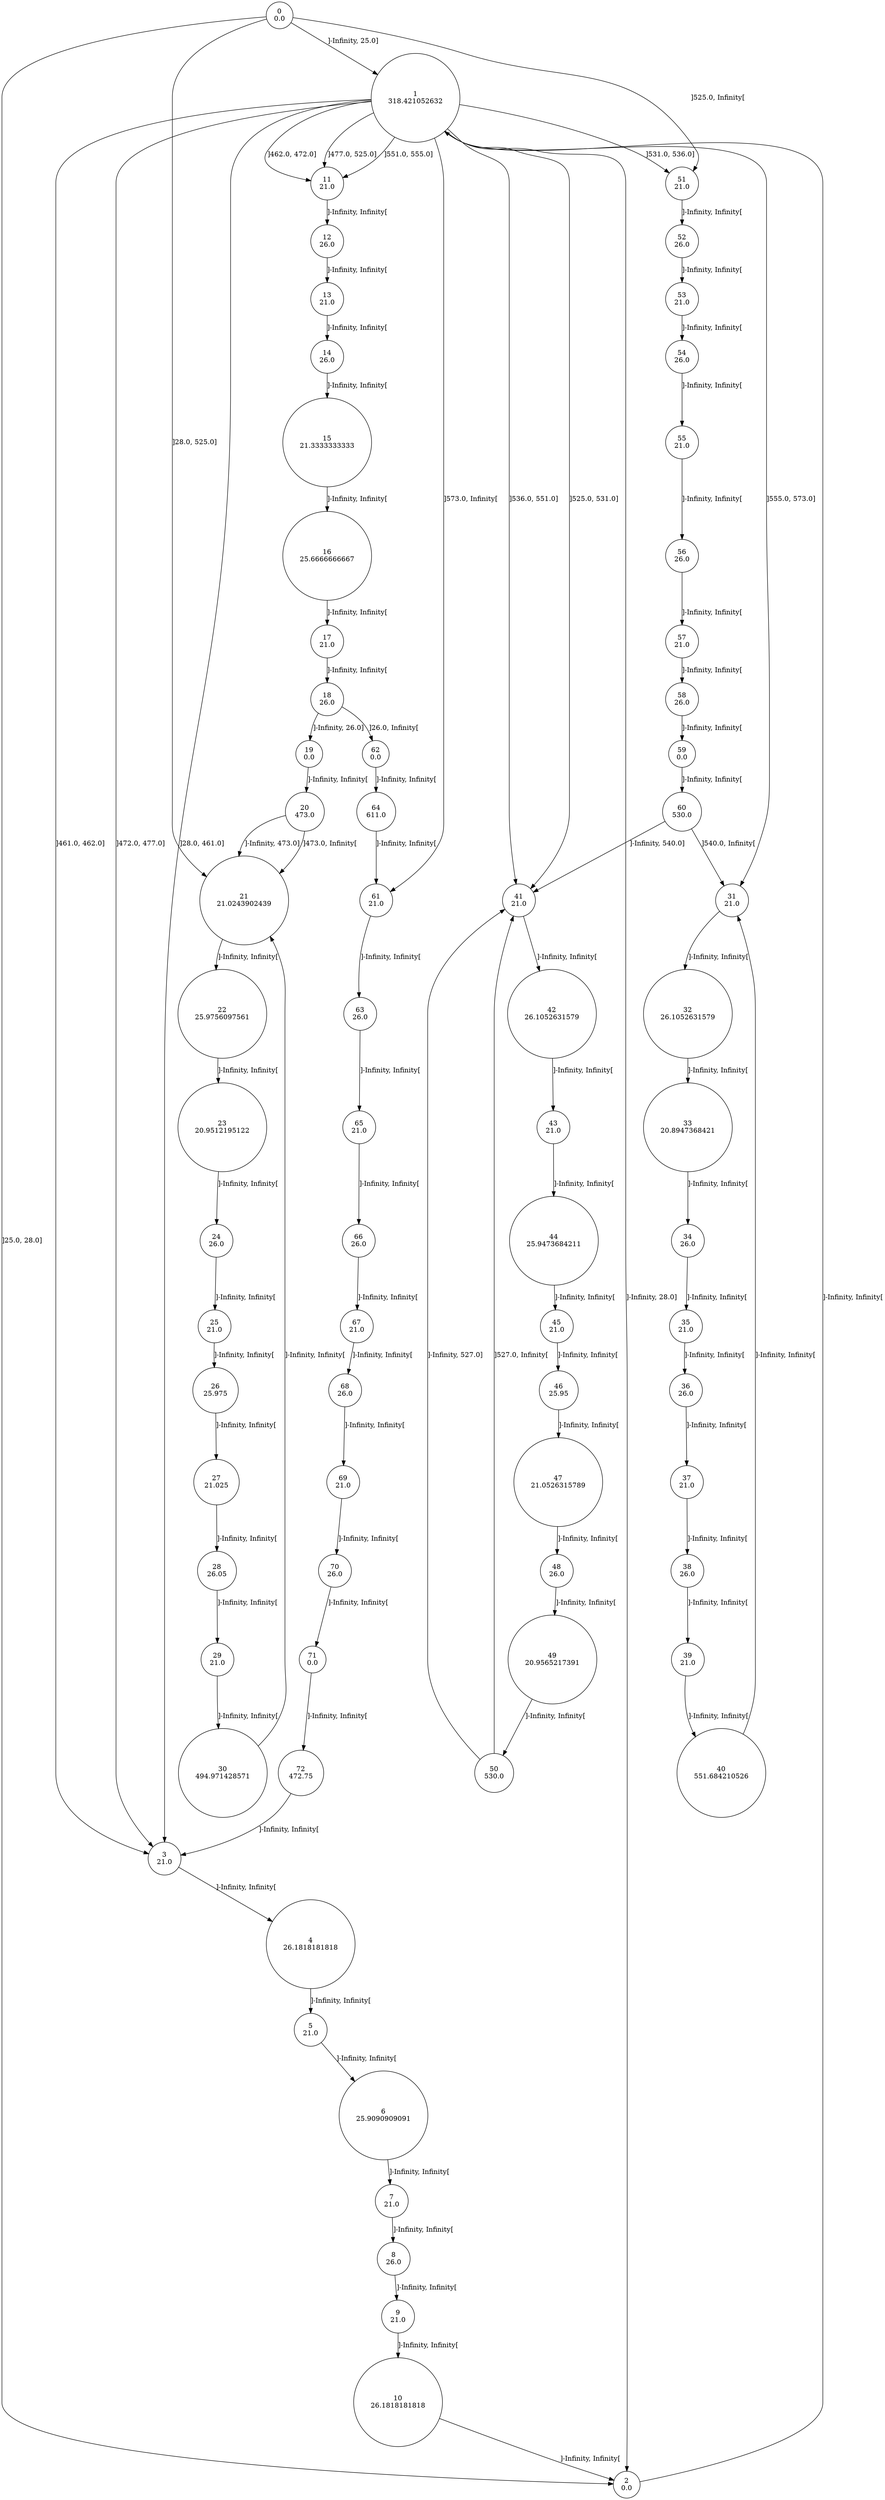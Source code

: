 digraph a {
0 [shape=circle, label="0\n0.0"];
	0 -> 1 [label="]-Infinity, 25.0]"];
	0 -> 2 [label="]25.0, 28.0]"];
	0 -> 21 [label="]28.0, 525.0]"];
	0 -> 51 [label="]525.0, Infinity["];
1 [shape=circle, label="1\n318.421052632"];
	1 -> 2 [label="]-Infinity, 28.0]"];
	1 -> 3 [label="]28.0, 461.0]"];
	1 -> 3 [label="]461.0, 462.0]"];
	1 -> 11 [label="]462.0, 472.0]"];
	1 -> 3 [label="]472.0, 477.0]"];
	1 -> 11 [label="]477.0, 525.0]"];
	1 -> 41 [label="]525.0, 531.0]"];
	1 -> 51 [label="]531.0, 536.0]"];
	1 -> 41 [label="]536.0, 551.0]"];
	1 -> 11 [label="]551.0, 555.0]"];
	1 -> 31 [label="]555.0, 573.0]"];
	1 -> 61 [label="]573.0, Infinity["];
2 [shape=circle, label="2\n0.0"];
	2 -> 1 [label="]-Infinity, Infinity["];
3 [shape=circle, label="3\n21.0"];
	3 -> 4 [label="]-Infinity, Infinity["];
4 [shape=circle, label="4\n26.1818181818"];
	4 -> 5 [label="]-Infinity, Infinity["];
5 [shape=circle, label="5\n21.0"];
	5 -> 6 [label="]-Infinity, Infinity["];
6 [shape=circle, label="6\n25.9090909091"];
	6 -> 7 [label="]-Infinity, Infinity["];
7 [shape=circle, label="7\n21.0"];
	7 -> 8 [label="]-Infinity, Infinity["];
8 [shape=circle, label="8\n26.0"];
	8 -> 9 [label="]-Infinity, Infinity["];
9 [shape=circle, label="9\n21.0"];
	9 -> 10 [label="]-Infinity, Infinity["];
10 [shape=circle, label="10\n26.1818181818"];
	10 -> 2 [label="]-Infinity, Infinity["];
11 [shape=circle, label="11\n21.0"];
	11 -> 12 [label="]-Infinity, Infinity["];
12 [shape=circle, label="12\n26.0"];
	12 -> 13 [label="]-Infinity, Infinity["];
13 [shape=circle, label="13\n21.0"];
	13 -> 14 [label="]-Infinity, Infinity["];
14 [shape=circle, label="14\n26.0"];
	14 -> 15 [label="]-Infinity, Infinity["];
15 [shape=circle, label="15\n21.3333333333"];
	15 -> 16 [label="]-Infinity, Infinity["];
16 [shape=circle, label="16\n25.6666666667"];
	16 -> 17 [label="]-Infinity, Infinity["];
17 [shape=circle, label="17\n21.0"];
	17 -> 18 [label="]-Infinity, Infinity["];
18 [shape=circle, label="18\n26.0"];
	18 -> 19 [label="]-Infinity, 26.0]"];
	18 -> 62 [label="]26.0, Infinity["];
19 [shape=circle, label="19\n0.0"];
	19 -> 20 [label="]-Infinity, Infinity["];
20 [shape=circle, label="20\n473.0"];
	20 -> 21 [label="]-Infinity, 473.0]"];
	20 -> 21 [label="]473.0, Infinity["];
21 [shape=circle, label="21\n21.0243902439"];
	21 -> 22 [label="]-Infinity, Infinity["];
22 [shape=circle, label="22\n25.9756097561"];
	22 -> 23 [label="]-Infinity, Infinity["];
23 [shape=circle, label="23\n20.9512195122"];
	23 -> 24 [label="]-Infinity, Infinity["];
24 [shape=circle, label="24\n26.0"];
	24 -> 25 [label="]-Infinity, Infinity["];
25 [shape=circle, label="25\n21.0"];
	25 -> 26 [label="]-Infinity, Infinity["];
26 [shape=circle, label="26\n25.975"];
	26 -> 27 [label="]-Infinity, Infinity["];
27 [shape=circle, label="27\n21.025"];
	27 -> 28 [label="]-Infinity, Infinity["];
28 [shape=circle, label="28\n26.05"];
	28 -> 29 [label="]-Infinity, Infinity["];
29 [shape=circle, label="29\n21.0"];
	29 -> 30 [label="]-Infinity, Infinity["];
30 [shape=circle, label="30\n494.971428571"];
	30 -> 21 [label="]-Infinity, Infinity["];
31 [shape=circle, label="31\n21.0"];
	31 -> 32 [label="]-Infinity, Infinity["];
32 [shape=circle, label="32\n26.1052631579"];
	32 -> 33 [label="]-Infinity, Infinity["];
33 [shape=circle, label="33\n20.8947368421"];
	33 -> 34 [label="]-Infinity, Infinity["];
34 [shape=circle, label="34\n26.0"];
	34 -> 35 [label="]-Infinity, Infinity["];
35 [shape=circle, label="35\n21.0"];
	35 -> 36 [label="]-Infinity, Infinity["];
36 [shape=circle, label="36\n26.0"];
	36 -> 37 [label="]-Infinity, Infinity["];
37 [shape=circle, label="37\n21.0"];
	37 -> 38 [label="]-Infinity, Infinity["];
38 [shape=circle, label="38\n26.0"];
	38 -> 39 [label="]-Infinity, Infinity["];
39 [shape=circle, label="39\n21.0"];
	39 -> 40 [label="]-Infinity, Infinity["];
40 [shape=circle, label="40\n551.684210526"];
	40 -> 31 [label="]-Infinity, Infinity["];
41 [shape=circle, label="41\n21.0"];
	41 -> 42 [label="]-Infinity, Infinity["];
42 [shape=circle, label="42\n26.1052631579"];
	42 -> 43 [label="]-Infinity, Infinity["];
43 [shape=circle, label="43\n21.0"];
	43 -> 44 [label="]-Infinity, Infinity["];
44 [shape=circle, label="44\n25.9473684211"];
	44 -> 45 [label="]-Infinity, Infinity["];
45 [shape=circle, label="45\n21.0"];
	45 -> 46 [label="]-Infinity, Infinity["];
46 [shape=circle, label="46\n25.95"];
	46 -> 47 [label="]-Infinity, Infinity["];
47 [shape=circle, label="47\n21.0526315789"];
	47 -> 48 [label="]-Infinity, Infinity["];
48 [shape=circle, label="48\n26.0"];
	48 -> 49 [label="]-Infinity, Infinity["];
49 [shape=circle, label="49\n20.9565217391"];
	49 -> 50 [label="]-Infinity, Infinity["];
50 [shape=circle, label="50\n530.0"];
	50 -> 41 [label="]-Infinity, 527.0]"];
	50 -> 41 [label="]527.0, Infinity["];
51 [shape=circle, label="51\n21.0"];
	51 -> 52 [label="]-Infinity, Infinity["];
52 [shape=circle, label="52\n26.0"];
	52 -> 53 [label="]-Infinity, Infinity["];
53 [shape=circle, label="53\n21.0"];
	53 -> 54 [label="]-Infinity, Infinity["];
54 [shape=circle, label="54\n26.0"];
	54 -> 55 [label="]-Infinity, Infinity["];
55 [shape=circle, label="55\n21.0"];
	55 -> 56 [label="]-Infinity, Infinity["];
56 [shape=circle, label="56\n26.0"];
	56 -> 57 [label="]-Infinity, Infinity["];
57 [shape=circle, label="57\n21.0"];
	57 -> 58 [label="]-Infinity, Infinity["];
58 [shape=circle, label="58\n26.0"];
	58 -> 59 [label="]-Infinity, Infinity["];
59 [shape=circle, label="59\n0.0"];
	59 -> 60 [label="]-Infinity, Infinity["];
60 [shape=circle, label="60\n530.0"];
	60 -> 41 [label="]-Infinity, 540.0]"];
	60 -> 31 [label="]540.0, Infinity["];
61 [shape=circle, label="61\n21.0"];
	61 -> 63 [label="]-Infinity, Infinity["];
62 [shape=circle, label="62\n0.0"];
	62 -> 64 [label="]-Infinity, Infinity["];
63 [shape=circle, label="63\n26.0"];
	63 -> 65 [label="]-Infinity, Infinity["];
64 [shape=circle, label="64\n611.0"];
	64 -> 61 [label="]-Infinity, Infinity["];
65 [shape=circle, label="65\n21.0"];
	65 -> 66 [label="]-Infinity, Infinity["];
66 [shape=circle, label="66\n26.0"];
	66 -> 67 [label="]-Infinity, Infinity["];
67 [shape=circle, label="67\n21.0"];
	67 -> 68 [label="]-Infinity, Infinity["];
68 [shape=circle, label="68\n26.0"];
	68 -> 69 [label="]-Infinity, Infinity["];
69 [shape=circle, label="69\n21.0"];
	69 -> 70 [label="]-Infinity, Infinity["];
70 [shape=circle, label="70\n26.0"];
	70 -> 71 [label="]-Infinity, Infinity["];
71 [shape=circle, label="71\n0.0"];
	71 -> 72 [label="]-Infinity, Infinity["];
72 [shape=circle, label="72\n472.75"];
	72 -> 3 [label="]-Infinity, Infinity["];
}